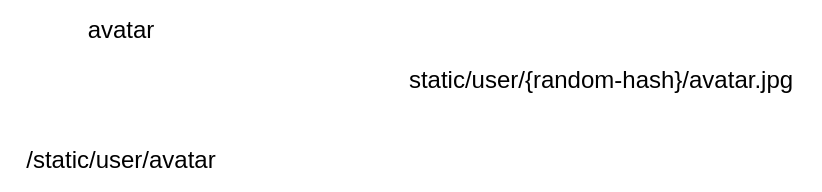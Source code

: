 <mxfile>
    <diagram id="DHwPh2YfKrz-UK3N1wNe" name="Page-1">
        <mxGraphModel dx="1649" dy="652" grid="1" gridSize="10" guides="1" tooltips="1" connect="1" arrows="1" fold="1" page="1" pageScale="1" pageWidth="850" pageHeight="1100" math="0" shadow="0">
            <root>
                <mxCell id="0"/>
                <mxCell id="1" parent="0"/>
                <mxCell id="2" value="avatar" style="text;html=1;align=center;verticalAlign=middle;resizable=0;points=[];autosize=1;strokeColor=none;fillColor=none;" vertex="1" parent="1">
                    <mxGeometry x="740" y="220" width="60" height="30" as="geometry"/>
                </mxCell>
                <mxCell id="3" value="/static/user/avatar" style="text;html=1;align=center;verticalAlign=middle;resizable=0;points=[];autosize=1;strokeColor=none;fillColor=none;" vertex="1" parent="1">
                    <mxGeometry x="710" y="285" width="120" height="30" as="geometry"/>
                </mxCell>
                <mxCell id="4" value="static/user/{random-hash}/avatar.jpg" style="text;html=1;align=center;verticalAlign=middle;resizable=0;points=[];autosize=1;strokeColor=none;fillColor=none;" vertex="1" parent="1">
                    <mxGeometry x="900" y="245" width="220" height="30" as="geometry"/>
                </mxCell>
            </root>
        </mxGraphModel>
    </diagram>
</mxfile>